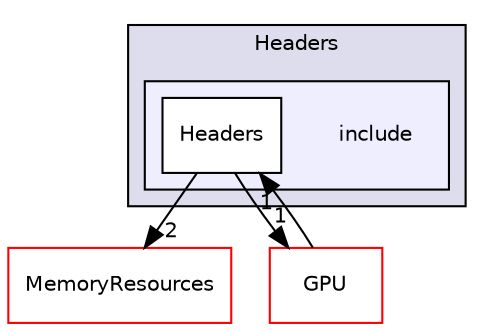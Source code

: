 digraph "/home/travis/build/AliceO2Group/AliceO2/DataFormats/Headers/include" {
  bgcolor=transparent;
  compound=true
  node [ fontsize="10", fontname="Helvetica"];
  edge [ labelfontsize="10", labelfontname="Helvetica"];
  subgraph clusterdir_183e7c4434404fe9096e1bd8673e1fcf {
    graph [ bgcolor="#ddddee", pencolor="black", label="Headers" fontname="Helvetica", fontsize="10", URL="dir_183e7c4434404fe9096e1bd8673e1fcf.html"]
  subgraph clusterdir_56c826af46421be4a048465dad7c2fbe {
    graph [ bgcolor="#eeeeff", pencolor="black", label="" URL="dir_56c826af46421be4a048465dad7c2fbe.html"];
    dir_56c826af46421be4a048465dad7c2fbe [shape=plaintext label="include"];
    dir_ccfd57eab7143693f4ea425852bee2e2 [shape=box label="Headers" color="black" fillcolor="white" style="filled" URL="dir_ccfd57eab7143693f4ea425852bee2e2.html"];
  }
  }
  dir_0b530fc7dcf9a7fe279ee6facafec658 [shape=box label="MemoryResources" color="red" URL="dir_0b530fc7dcf9a7fe279ee6facafec658.html"];
  dir_f511f1e9c03c071966ae594f00bbc5e0 [shape=box label="GPU" color="red" URL="dir_f511f1e9c03c071966ae594f00bbc5e0.html"];
  dir_ccfd57eab7143693f4ea425852bee2e2->dir_0b530fc7dcf9a7fe279ee6facafec658 [headlabel="2", labeldistance=1.5 headhref="dir_000100_000271.html"];
  dir_ccfd57eab7143693f4ea425852bee2e2->dir_f511f1e9c03c071966ae594f00bbc5e0 [headlabel="1", labeldistance=1.5 headhref="dir_000100_000762.html"];
  dir_f511f1e9c03c071966ae594f00bbc5e0->dir_ccfd57eab7143693f4ea425852bee2e2 [headlabel="1", labeldistance=1.5 headhref="dir_000762_000100.html"];
}
